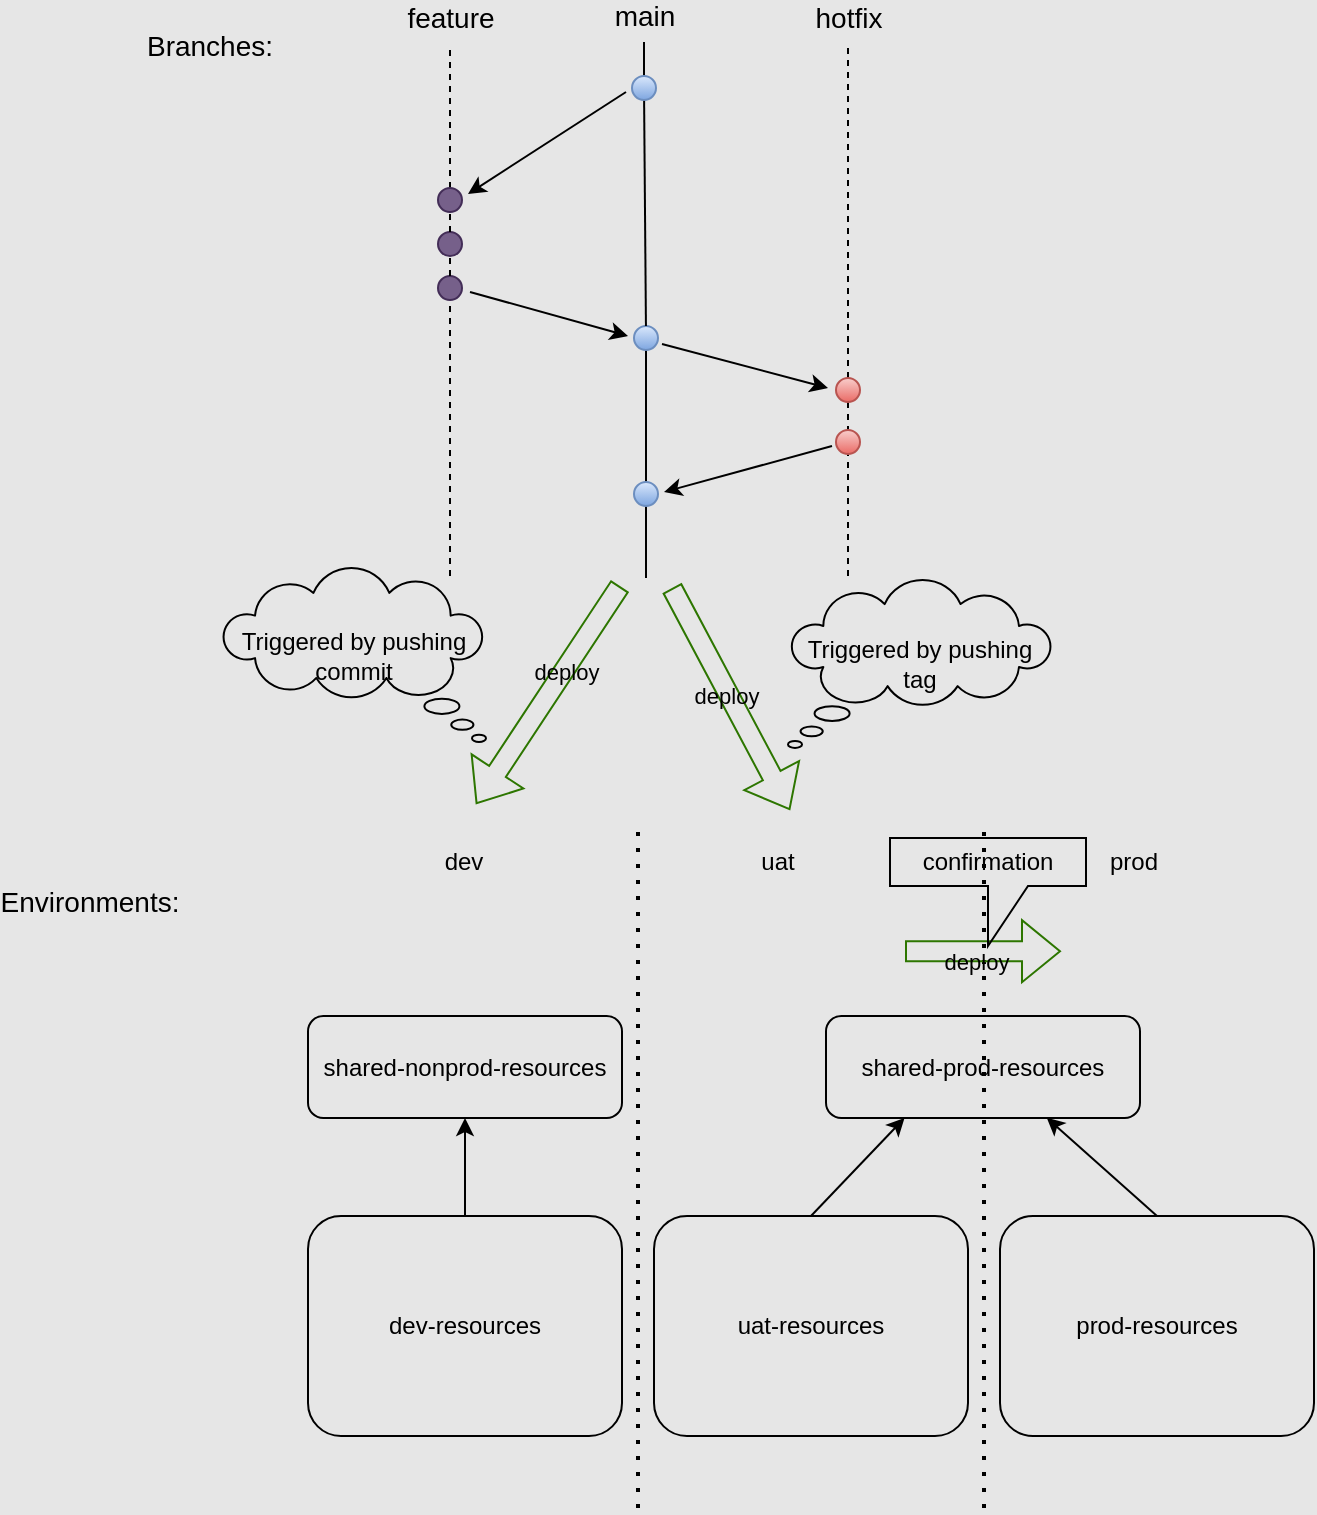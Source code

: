 <mxfile version="22.1.3" type="device">
  <diagram name="Page-1" id="WlKA80rQBVQskUNP8jKp">
    <mxGraphModel dx="2053" dy="389" grid="0" gridSize="10" guides="1" tooltips="1" connect="1" arrows="1" fold="1" page="0" pageScale="1" pageWidth="850" pageHeight="1100" background="#E6E6E6" math="0" shadow="0">
      <root>
        <mxCell id="0" />
        <mxCell id="1" parent="0" />
        <mxCell id="Hk1tj4wDETk4GwIeOa13-1" value="&lt;font style=&quot;font-size: 14px;&quot;&gt;Branches:&lt;/font&gt;" style="text;html=1;strokeColor=none;fillColor=none;align=center;verticalAlign=middle;whiteSpace=wrap;rounded=0;" parent="1" vertex="1">
          <mxGeometry x="-382" y="434" width="60" height="30" as="geometry" />
        </mxCell>
        <mxCell id="Hk1tj4wDETk4GwIeOa13-74" value="&lt;font style=&quot;font-size: 14px;&quot;&gt;Environments:&lt;/font&gt;" style="text;html=1;strokeColor=none;fillColor=none;align=center;verticalAlign=middle;whiteSpace=wrap;rounded=0;" parent="1" vertex="1">
          <mxGeometry x="-442" y="862" width="60" height="30" as="geometry" />
        </mxCell>
        <mxCell id="Hk1tj4wDETk4GwIeOa13-83" value="dev" style="text;html=1;strokeColor=none;fillColor=none;align=center;verticalAlign=middle;whiteSpace=wrap;rounded=0;" parent="1" vertex="1">
          <mxGeometry x="-255" y="842" width="60" height="30" as="geometry" />
        </mxCell>
        <mxCell id="Hk1tj4wDETk4GwIeOa13-84" value="uat" style="text;html=1;strokeColor=none;fillColor=none;align=center;verticalAlign=middle;whiteSpace=wrap;rounded=0;" parent="1" vertex="1">
          <mxGeometry x="-98" y="842" width="60" height="30" as="geometry" />
        </mxCell>
        <mxCell id="Hk1tj4wDETk4GwIeOa13-85" value="prod" style="text;html=1;strokeColor=none;fillColor=none;align=center;verticalAlign=middle;whiteSpace=wrap;rounded=0;" parent="1" vertex="1">
          <mxGeometry x="80" y="842" width="60" height="30" as="geometry" />
        </mxCell>
        <mxCell id="Hk1tj4wDETk4GwIeOa13-96" style="edgeStyle=orthogonalEdgeStyle;rounded=0;orthogonalLoop=1;jettySize=auto;html=1;exitX=0.5;exitY=0;exitDx=0;exitDy=0;entryX=0.5;entryY=1;entryDx=0;entryDy=0;" parent="1" source="Hk1tj4wDETk4GwIeOa13-87" target="Hk1tj4wDETk4GwIeOa13-90" edge="1">
          <mxGeometry relative="1" as="geometry" />
        </mxCell>
        <mxCell id="Hk1tj4wDETk4GwIeOa13-87" value="dev-resources" style="rounded=1;whiteSpace=wrap;html=1;fillColor=none;" parent="1" vertex="1">
          <mxGeometry x="-303" y="1034" width="157" height="110" as="geometry" />
        </mxCell>
        <mxCell id="Hk1tj4wDETk4GwIeOa13-94" style="rounded=0;orthogonalLoop=1;jettySize=auto;html=1;exitX=0.5;exitY=0;exitDx=0;exitDy=0;entryX=0.25;entryY=1;entryDx=0;entryDy=0;" parent="1" source="Hk1tj4wDETk4GwIeOa13-88" target="Hk1tj4wDETk4GwIeOa13-91" edge="1">
          <mxGeometry relative="1" as="geometry" />
        </mxCell>
        <mxCell id="Hk1tj4wDETk4GwIeOa13-88" value="uat-resources" style="rounded=1;whiteSpace=wrap;html=1;fillColor=none;" parent="1" vertex="1">
          <mxGeometry x="-130" y="1034" width="157" height="110" as="geometry" />
        </mxCell>
        <mxCell id="Hk1tj4wDETk4GwIeOa13-89" value="prod-resources" style="rounded=1;whiteSpace=wrap;html=1;fillColor=none;" parent="1" vertex="1">
          <mxGeometry x="43" y="1034" width="157" height="110" as="geometry" />
        </mxCell>
        <mxCell id="Hk1tj4wDETk4GwIeOa13-90" value="shared-nonprod-resources" style="rounded=1;whiteSpace=wrap;html=1;fillColor=none;" parent="1" vertex="1">
          <mxGeometry x="-303" y="934" width="157" height="51" as="geometry" />
        </mxCell>
        <mxCell id="Hk1tj4wDETk4GwIeOa13-92" value="" style="endArrow=none;dashed=1;html=1;dashPattern=1 3;strokeWidth=2;rounded=0;" parent="1" edge="1">
          <mxGeometry width="50" height="50" relative="1" as="geometry">
            <mxPoint x="-138" y="1180" as="sourcePoint" />
            <mxPoint x="-138" y="842" as="targetPoint" />
          </mxGeometry>
        </mxCell>
        <mxCell id="Hk1tj4wDETk4GwIeOa13-93" value="" style="endArrow=none;dashed=1;html=1;dashPattern=1 3;strokeWidth=2;rounded=0;" parent="1" edge="1">
          <mxGeometry width="50" height="50" relative="1" as="geometry">
            <mxPoint x="35" y="1180" as="sourcePoint" />
            <mxPoint x="35" y="842" as="targetPoint" />
          </mxGeometry>
        </mxCell>
        <mxCell id="Hk1tj4wDETk4GwIeOa13-95" style="rounded=0;orthogonalLoop=1;jettySize=auto;html=1;exitX=0.5;exitY=0;exitDx=0;exitDy=0;entryX=0.703;entryY=0.997;entryDx=0;entryDy=0;entryPerimeter=0;" parent="1" source="Hk1tj4wDETk4GwIeOa13-89" target="Hk1tj4wDETk4GwIeOa13-91" edge="1">
          <mxGeometry relative="1" as="geometry" />
        </mxCell>
        <mxCell id="Hk1tj4wDETk4GwIeOa13-97" value="" style="shape=flexArrow;endArrow=classic;html=1;rounded=0;fillColor=none;strokeColor=#2D7600;" parent="1" edge="1">
          <mxGeometry width="50" height="50" relative="1" as="geometry">
            <mxPoint x="-147" y="719" as="sourcePoint" />
            <mxPoint x="-219" y="828" as="targetPoint" />
          </mxGeometry>
        </mxCell>
        <mxCell id="Hk1tj4wDETk4GwIeOa13-101" value="deploy" style="edgeLabel;html=1;align=center;verticalAlign=middle;resizable=0;points=[];labelBackgroundColor=none;" parent="Hk1tj4wDETk4GwIeOa13-97" vertex="1" connectable="0">
          <mxGeometry x="-0.228" y="1" relative="1" as="geometry">
            <mxPoint as="offset" />
          </mxGeometry>
        </mxCell>
        <mxCell id="Hk1tj4wDETk4GwIeOa13-98" value="" style="shape=flexArrow;endArrow=classic;html=1;rounded=0;fillColor=none;strokeColor=#2D7600;" parent="1" edge="1">
          <mxGeometry width="50" height="50" relative="1" as="geometry">
            <mxPoint x="-121" y="720" as="sourcePoint" />
            <mxPoint x="-62" y="831" as="targetPoint" />
          </mxGeometry>
        </mxCell>
        <mxCell id="Hk1tj4wDETk4GwIeOa13-102" value="deploy" style="edgeLabel;html=1;align=center;verticalAlign=middle;resizable=0;points=[];labelBackgroundColor=none;" parent="Hk1tj4wDETk4GwIeOa13-98" vertex="1" connectable="0">
          <mxGeometry x="-0.042" y="-2" relative="1" as="geometry">
            <mxPoint as="offset" />
          </mxGeometry>
        </mxCell>
        <mxCell id="Hk1tj4wDETk4GwIeOa13-99" value="" style="shape=flexArrow;endArrow=classic;html=1;rounded=0;fillColor=none;strokeColor=#2D7600;" parent="1" edge="1">
          <mxGeometry width="50" height="50" relative="1" as="geometry">
            <mxPoint x="-4.5" y="901.58" as="sourcePoint" />
            <mxPoint x="73.5" y="901.58" as="targetPoint" />
          </mxGeometry>
        </mxCell>
        <mxCell id="Hk1tj4wDETk4GwIeOa13-103" value="deploy" style="edgeLabel;html=1;align=center;verticalAlign=middle;resizable=0;points=[];labelBackgroundColor=none;" parent="Hk1tj4wDETk4GwIeOa13-99" vertex="1" connectable="0">
          <mxGeometry x="-0.573" y="1" relative="1" as="geometry">
            <mxPoint x="19" y="6" as="offset" />
          </mxGeometry>
        </mxCell>
        <mxCell id="Hk1tj4wDETk4GwIeOa13-100" value="confirmation" style="shape=callout;whiteSpace=wrap;html=1;perimeter=calloutPerimeter;fillColor=none;" parent="1" vertex="1">
          <mxGeometry x="-12" y="845" width="98" height="54" as="geometry" />
        </mxCell>
        <mxCell id="Hk1tj4wDETk4GwIeOa13-4" value="" style="endArrow=none;html=1;rounded=0;" parent="1" source="Hk1tj4wDETk4GwIeOa13-51" edge="1">
          <mxGeometry width="50" height="50" relative="1" as="geometry">
            <mxPoint x="-135" y="711" as="sourcePoint" />
            <mxPoint x="-135" y="447" as="targetPoint" />
          </mxGeometry>
        </mxCell>
        <mxCell id="Hk1tj4wDETk4GwIeOa13-5" value="&lt;font style=&quot;font-size: 14px;&quot;&gt;main&lt;/font&gt;" style="edgeLabel;html=1;align=center;verticalAlign=middle;resizable=0;points=[];labelBackgroundColor=none;" parent="Hk1tj4wDETk4GwIeOa13-4" vertex="1" connectable="0">
          <mxGeometry x="0.402" y="-1" relative="1" as="geometry">
            <mxPoint x="-1" y="-18" as="offset" />
          </mxGeometry>
        </mxCell>
        <mxCell id="Hk1tj4wDETk4GwIeOa13-6" value="" style="endArrow=none;html=1;rounded=0;dashed=1;" parent="1" source="Hk1tj4wDETk4GwIeOa13-14" edge="1">
          <mxGeometry width="50" height="50" relative="1" as="geometry">
            <mxPoint x="-232" y="714" as="sourcePoint" />
            <mxPoint x="-232" y="450" as="targetPoint" />
          </mxGeometry>
        </mxCell>
        <mxCell id="Hk1tj4wDETk4GwIeOa13-7" value="&lt;font style=&quot;font-size: 14px;&quot;&gt;feature&lt;/font&gt;" style="edgeLabel;html=1;align=center;verticalAlign=middle;resizable=0;points=[];labelBackgroundColor=none;" parent="Hk1tj4wDETk4GwIeOa13-6" vertex="1" connectable="0">
          <mxGeometry x="0.402" y="-1" relative="1" as="geometry">
            <mxPoint x="-1" y="-36" as="offset" />
          </mxGeometry>
        </mxCell>
        <mxCell id="Hk1tj4wDETk4GwIeOa13-14" value="" style="ellipse;whiteSpace=wrap;html=1;aspect=fixed;fillColor=#76608a;fontColor=#ffffff;strokeColor=#432D57;" parent="1" vertex="1">
          <mxGeometry x="-238" y="520" width="12" height="12" as="geometry" />
        </mxCell>
        <mxCell id="Hk1tj4wDETk4GwIeOa13-18" style="rounded=0;orthogonalLoop=1;jettySize=auto;html=1;" parent="1" edge="1">
          <mxGeometry relative="1" as="geometry">
            <mxPoint x="-144" y="472" as="sourcePoint" />
            <mxPoint x="-223" y="523" as="targetPoint" />
          </mxGeometry>
        </mxCell>
        <mxCell id="Hk1tj4wDETk4GwIeOa13-19" value="" style="ellipse;whiteSpace=wrap;html=1;aspect=fixed;fillColor=#76608a;fontColor=#ffffff;strokeColor=#432D57;" parent="1" vertex="1">
          <mxGeometry x="-238" y="542" width="12" height="12" as="geometry" />
        </mxCell>
        <mxCell id="Hk1tj4wDETk4GwIeOa13-15" value="" style="endArrow=none;html=1;rounded=0;dashed=1;" parent="1" source="Hk1tj4wDETk4GwIeOa13-19" target="Hk1tj4wDETk4GwIeOa13-14" edge="1">
          <mxGeometry width="50" height="50" relative="1" as="geometry">
            <mxPoint x="-232" y="714" as="sourcePoint" />
            <mxPoint x="-232" y="450" as="targetPoint" />
          </mxGeometry>
        </mxCell>
        <mxCell id="Hk1tj4wDETk4GwIeOa13-22" value="" style="endArrow=none;html=1;rounded=0;dashed=1;" parent="1" target="Hk1tj4wDETk4GwIeOa13-21" edge="1">
          <mxGeometry width="50" height="50" relative="1" as="geometry">
            <mxPoint x="-232" y="714" as="sourcePoint" />
            <mxPoint x="-232" y="554" as="targetPoint" />
          </mxGeometry>
        </mxCell>
        <mxCell id="Hk1tj4wDETk4GwIeOa13-21" value="" style="ellipse;whiteSpace=wrap;html=1;aspect=fixed;fillColor=#76608a;fontColor=#ffffff;strokeColor=#432D57;" parent="1" vertex="1">
          <mxGeometry x="-238" y="564" width="12" height="12" as="geometry" />
        </mxCell>
        <mxCell id="Hk1tj4wDETk4GwIeOa13-20" value="" style="endArrow=none;html=1;rounded=0;dashed=1;" parent="1" source="Hk1tj4wDETk4GwIeOa13-21" target="Hk1tj4wDETk4GwIeOa13-19" edge="1">
          <mxGeometry width="50" height="50" relative="1" as="geometry">
            <mxPoint x="-232" y="714" as="sourcePoint" />
            <mxPoint x="-232" y="532" as="targetPoint" />
          </mxGeometry>
        </mxCell>
        <mxCell id="Hk1tj4wDETk4GwIeOa13-26" style="rounded=0;orthogonalLoop=1;jettySize=auto;html=1;" parent="1" edge="1">
          <mxGeometry relative="1" as="geometry">
            <mxPoint x="-222" y="572" as="sourcePoint" />
            <mxPoint x="-143" y="594" as="targetPoint" />
          </mxGeometry>
        </mxCell>
        <mxCell id="Hk1tj4wDETk4GwIeOa13-41" value="" style="endArrow=none;html=1;rounded=0;dashed=1;" parent="1" source="Hk1tj4wDETk4GwIeOa13-62" edge="1">
          <mxGeometry width="50" height="50" relative="1" as="geometry">
            <mxPoint x="-33" y="714" as="sourcePoint" />
            <mxPoint x="-33" y="450" as="targetPoint" />
          </mxGeometry>
        </mxCell>
        <mxCell id="Hk1tj4wDETk4GwIeOa13-42" value="&lt;font style=&quot;font-size: 14px;&quot;&gt;hotfix&lt;/font&gt;" style="edgeLabel;html=1;align=center;verticalAlign=middle;resizable=0;points=[];labelBackgroundColor=none;" parent="Hk1tj4wDETk4GwIeOa13-41" vertex="1" connectable="0">
          <mxGeometry x="0.402" y="-1" relative="1" as="geometry">
            <mxPoint x="-1" y="-65" as="offset" />
          </mxGeometry>
        </mxCell>
        <mxCell id="Hk1tj4wDETk4GwIeOa13-63" value="" style="endArrow=none;html=1;rounded=0;dashed=1;" parent="1" target="Hk1tj4wDETk4GwIeOa13-62" edge="1">
          <mxGeometry width="50" height="50" relative="1" as="geometry">
            <mxPoint x="-33" y="714" as="sourcePoint" />
            <mxPoint x="-33" y="450" as="targetPoint" />
          </mxGeometry>
        </mxCell>
        <mxCell id="Hk1tj4wDETk4GwIeOa13-71" value="" style="endArrow=none;html=1;rounded=0;" parent="1" source="Gtqnyx_NgXggnRTRK6fc-4" target="Hk1tj4wDETk4GwIeOa13-70" edge="1">
          <mxGeometry width="50" height="50" relative="1" as="geometry">
            <mxPoint x="-134" y="715" as="sourcePoint" />
            <mxPoint x="-136" y="475" as="targetPoint" />
          </mxGeometry>
        </mxCell>
        <mxCell id="Hk1tj4wDETk4GwIeOa13-70" value="" style="ellipse;whiteSpace=wrap;html=1;aspect=fixed;fillColor=#dae8fc;strokeColor=#6c8ebf;gradientColor=#7ea6e0;" parent="1" vertex="1">
          <mxGeometry x="-140" y="589" width="12" height="12" as="geometry" />
        </mxCell>
        <mxCell id="Hk1tj4wDETk4GwIeOa13-52" value="" style="endArrow=none;html=1;rounded=0;" parent="1" source="Hk1tj4wDETk4GwIeOa13-70" target="Hk1tj4wDETk4GwIeOa13-51" edge="1">
          <mxGeometry width="50" height="50" relative="1" as="geometry">
            <mxPoint x="-135" y="711" as="sourcePoint" />
            <mxPoint x="-135" y="447" as="targetPoint" />
          </mxGeometry>
        </mxCell>
        <mxCell id="Hk1tj4wDETk4GwIeOa13-62" value="" style="ellipse;whiteSpace=wrap;html=1;aspect=fixed;fillColor=#f8cecc;strokeColor=#b85450;gradientColor=#ea6b66;" parent="1" vertex="1">
          <mxGeometry x="-39" y="615" width="12" height="12" as="geometry" />
        </mxCell>
        <mxCell id="Hk1tj4wDETk4GwIeOa13-51" value="" style="ellipse;whiteSpace=wrap;html=1;aspect=fixed;fillColor=#dae8fc;strokeColor=#6c8ebf;gradientColor=#7ea6e0;" parent="1" vertex="1">
          <mxGeometry x="-141" y="464" width="12" height="12" as="geometry" />
        </mxCell>
        <mxCell id="Gtqnyx_NgXggnRTRK6fc-2" value="" style="endArrow=classic;html=1;rounded=0;" edge="1" parent="1">
          <mxGeometry width="50" height="50" relative="1" as="geometry">
            <mxPoint x="-126" y="598" as="sourcePoint" />
            <mxPoint x="-43" y="620" as="targetPoint" />
          </mxGeometry>
        </mxCell>
        <mxCell id="Gtqnyx_NgXggnRTRK6fc-3" value="" style="ellipse;whiteSpace=wrap;html=1;aspect=fixed;fillColor=#f8cecc;strokeColor=#b85450;gradientColor=#ea6b66;" vertex="1" parent="1">
          <mxGeometry x="-39" y="641" width="12" height="12" as="geometry" />
        </mxCell>
        <mxCell id="Gtqnyx_NgXggnRTRK6fc-5" value="" style="endArrow=none;html=1;rounded=0;" edge="1" parent="1" target="Gtqnyx_NgXggnRTRK6fc-4">
          <mxGeometry width="50" height="50" relative="1" as="geometry">
            <mxPoint x="-134" y="715" as="sourcePoint" />
            <mxPoint x="-134" y="601" as="targetPoint" />
          </mxGeometry>
        </mxCell>
        <mxCell id="Gtqnyx_NgXggnRTRK6fc-4" value="" style="ellipse;whiteSpace=wrap;html=1;aspect=fixed;fillColor=#dae8fc;strokeColor=#6c8ebf;gradientColor=#7ea6e0;" vertex="1" parent="1">
          <mxGeometry x="-140" y="667" width="12" height="12" as="geometry" />
        </mxCell>
        <mxCell id="Gtqnyx_NgXggnRTRK6fc-6" value="" style="endArrow=classic;html=1;rounded=0;" edge="1" parent="1">
          <mxGeometry width="50" height="50" relative="1" as="geometry">
            <mxPoint x="-41" y="649" as="sourcePoint" />
            <mxPoint x="-125" y="672" as="targetPoint" />
          </mxGeometry>
        </mxCell>
        <mxCell id="Gtqnyx_NgXggnRTRK6fc-9" value="Triggered by pushing tag" style="whiteSpace=wrap;html=1;shape=mxgraph.basic.cloud_callout;fillColor=none;" vertex="1" parent="1">
          <mxGeometry x="-63" y="716" width="132" height="84" as="geometry" />
        </mxCell>
        <mxCell id="Gtqnyx_NgXggnRTRK6fc-10" value="Triggered by pushing commit" style="whiteSpace=wrap;html=1;shape=mxgraph.basic.cloud_callout;direction=east;flipH=1;fillColor=none;" vertex="1" parent="1">
          <mxGeometry x="-346" y="710" width="132" height="87" as="geometry" />
        </mxCell>
        <mxCell id="Hk1tj4wDETk4GwIeOa13-91" value="shared-prod-resources" style="rounded=1;whiteSpace=wrap;html=1;fillColor=none;" parent="1" vertex="1">
          <mxGeometry x="-44" y="934" width="157" height="51" as="geometry" />
        </mxCell>
      </root>
    </mxGraphModel>
  </diagram>
</mxfile>
